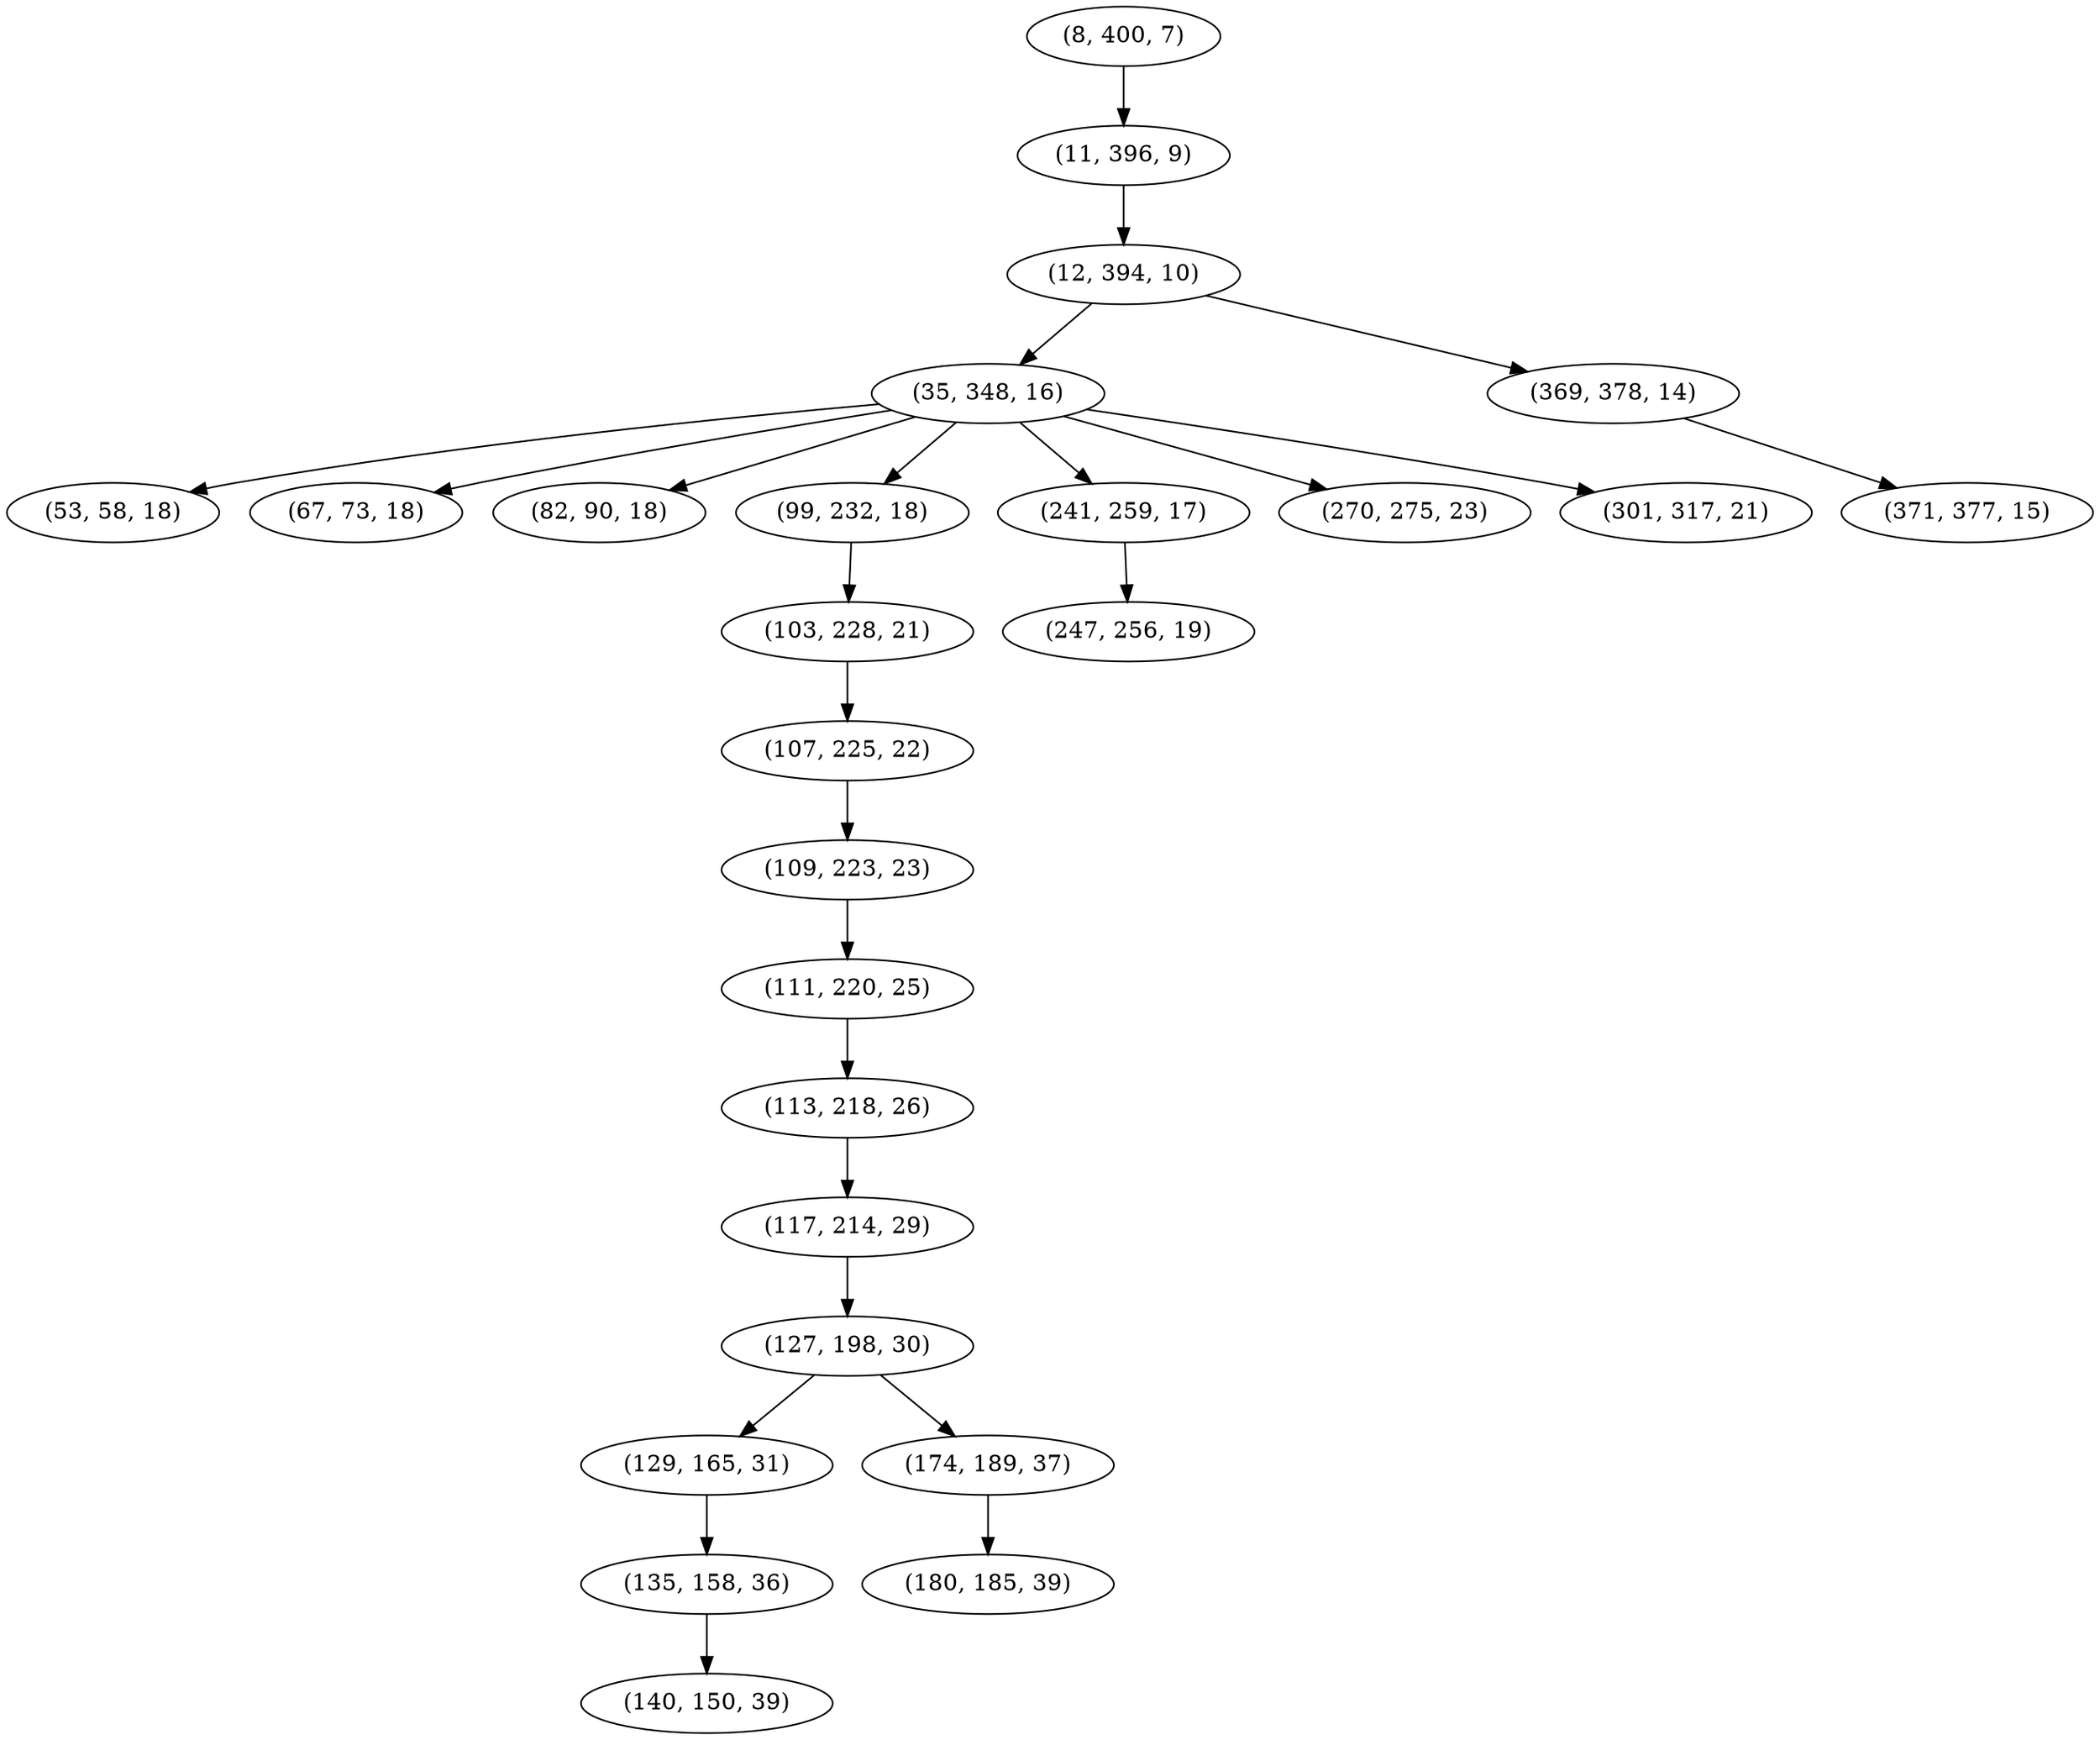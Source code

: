 digraph tree {
    "(8, 400, 7)";
    "(11, 396, 9)";
    "(12, 394, 10)";
    "(35, 348, 16)";
    "(53, 58, 18)";
    "(67, 73, 18)";
    "(82, 90, 18)";
    "(99, 232, 18)";
    "(103, 228, 21)";
    "(107, 225, 22)";
    "(109, 223, 23)";
    "(111, 220, 25)";
    "(113, 218, 26)";
    "(117, 214, 29)";
    "(127, 198, 30)";
    "(129, 165, 31)";
    "(135, 158, 36)";
    "(140, 150, 39)";
    "(174, 189, 37)";
    "(180, 185, 39)";
    "(241, 259, 17)";
    "(247, 256, 19)";
    "(270, 275, 23)";
    "(301, 317, 21)";
    "(369, 378, 14)";
    "(371, 377, 15)";
    "(8, 400, 7)" -> "(11, 396, 9)";
    "(11, 396, 9)" -> "(12, 394, 10)";
    "(12, 394, 10)" -> "(35, 348, 16)";
    "(12, 394, 10)" -> "(369, 378, 14)";
    "(35, 348, 16)" -> "(53, 58, 18)";
    "(35, 348, 16)" -> "(67, 73, 18)";
    "(35, 348, 16)" -> "(82, 90, 18)";
    "(35, 348, 16)" -> "(99, 232, 18)";
    "(35, 348, 16)" -> "(241, 259, 17)";
    "(35, 348, 16)" -> "(270, 275, 23)";
    "(35, 348, 16)" -> "(301, 317, 21)";
    "(99, 232, 18)" -> "(103, 228, 21)";
    "(103, 228, 21)" -> "(107, 225, 22)";
    "(107, 225, 22)" -> "(109, 223, 23)";
    "(109, 223, 23)" -> "(111, 220, 25)";
    "(111, 220, 25)" -> "(113, 218, 26)";
    "(113, 218, 26)" -> "(117, 214, 29)";
    "(117, 214, 29)" -> "(127, 198, 30)";
    "(127, 198, 30)" -> "(129, 165, 31)";
    "(127, 198, 30)" -> "(174, 189, 37)";
    "(129, 165, 31)" -> "(135, 158, 36)";
    "(135, 158, 36)" -> "(140, 150, 39)";
    "(174, 189, 37)" -> "(180, 185, 39)";
    "(241, 259, 17)" -> "(247, 256, 19)";
    "(369, 378, 14)" -> "(371, 377, 15)";
}
